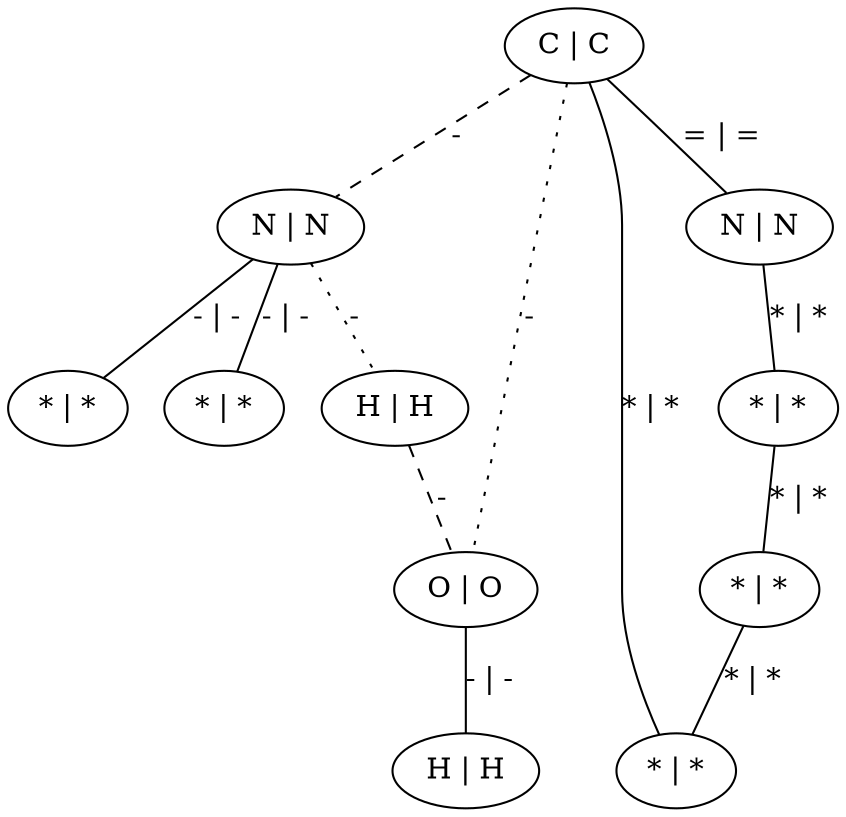 graph G {
	0 [ label="C | C" ]
	1 [ label="N | N" ]
	2 [ label="* | *" ]
	3 [ label="* | *" ]
	4 [ label="N | N" ]
	5 [ label="* | *" ]
	6 [ label="* | *" ]
	7 [ label="* | *" ]
	8 [ label="H | H" ]
	9 [ label="O | O" ]
	10 [ label="H | H" ]
	0 -- 1 [ style=dashed label="-" ]
	0 -- 4 [ label="= | =" ]
	0 -- 7 [ label="* | *" ]
	0 -- 9 [ style=dotted label="-" ]
	1 -- 2 [ label="- | -" ]
	1 -- 3 [ label="- | -" ]
	1 -- 8 [ style=dotted label="-" ]
	4 -- 5 [ label="* | *" ]
	5 -- 6 [ label="* | *" ]
	6 -- 7 [ label="* | *" ]
	8 -- 9 [ style=dashed label="-" ]
	9 -- 10 [ label="- | -" ]
}
